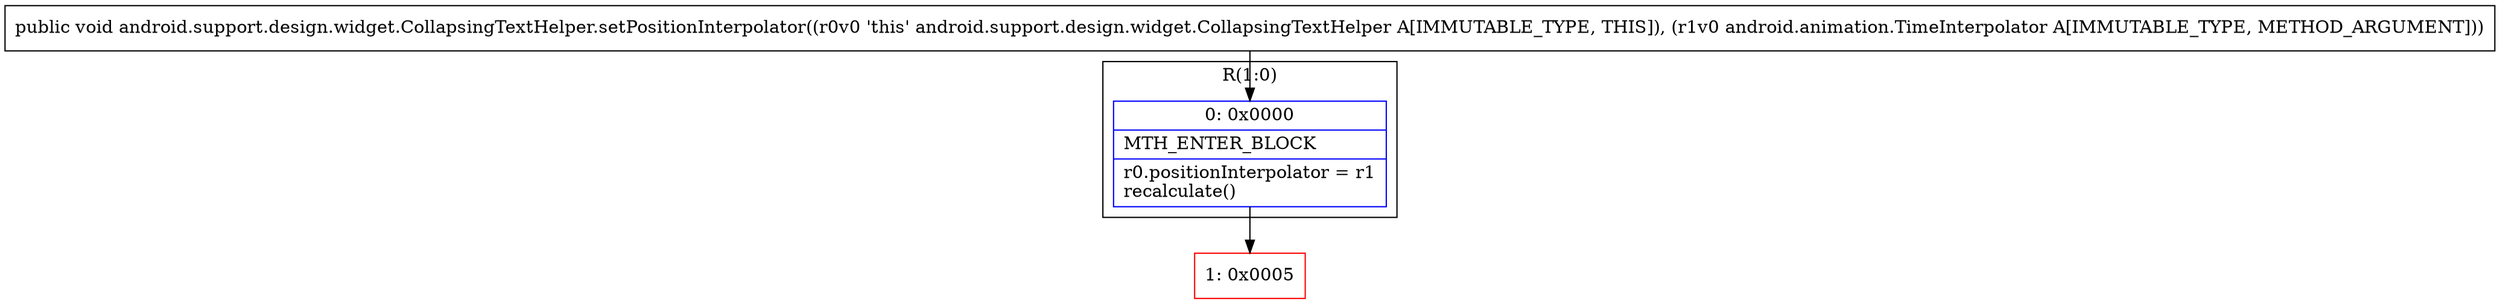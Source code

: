 digraph "CFG forandroid.support.design.widget.CollapsingTextHelper.setPositionInterpolator(Landroid\/animation\/TimeInterpolator;)V" {
subgraph cluster_Region_1035529752 {
label = "R(1:0)";
node [shape=record,color=blue];
Node_0 [shape=record,label="{0\:\ 0x0000|MTH_ENTER_BLOCK\l|r0.positionInterpolator = r1\lrecalculate()\l}"];
}
Node_1 [shape=record,color=red,label="{1\:\ 0x0005}"];
MethodNode[shape=record,label="{public void android.support.design.widget.CollapsingTextHelper.setPositionInterpolator((r0v0 'this' android.support.design.widget.CollapsingTextHelper A[IMMUTABLE_TYPE, THIS]), (r1v0 android.animation.TimeInterpolator A[IMMUTABLE_TYPE, METHOD_ARGUMENT])) }"];
MethodNode -> Node_0;
Node_0 -> Node_1;
}


